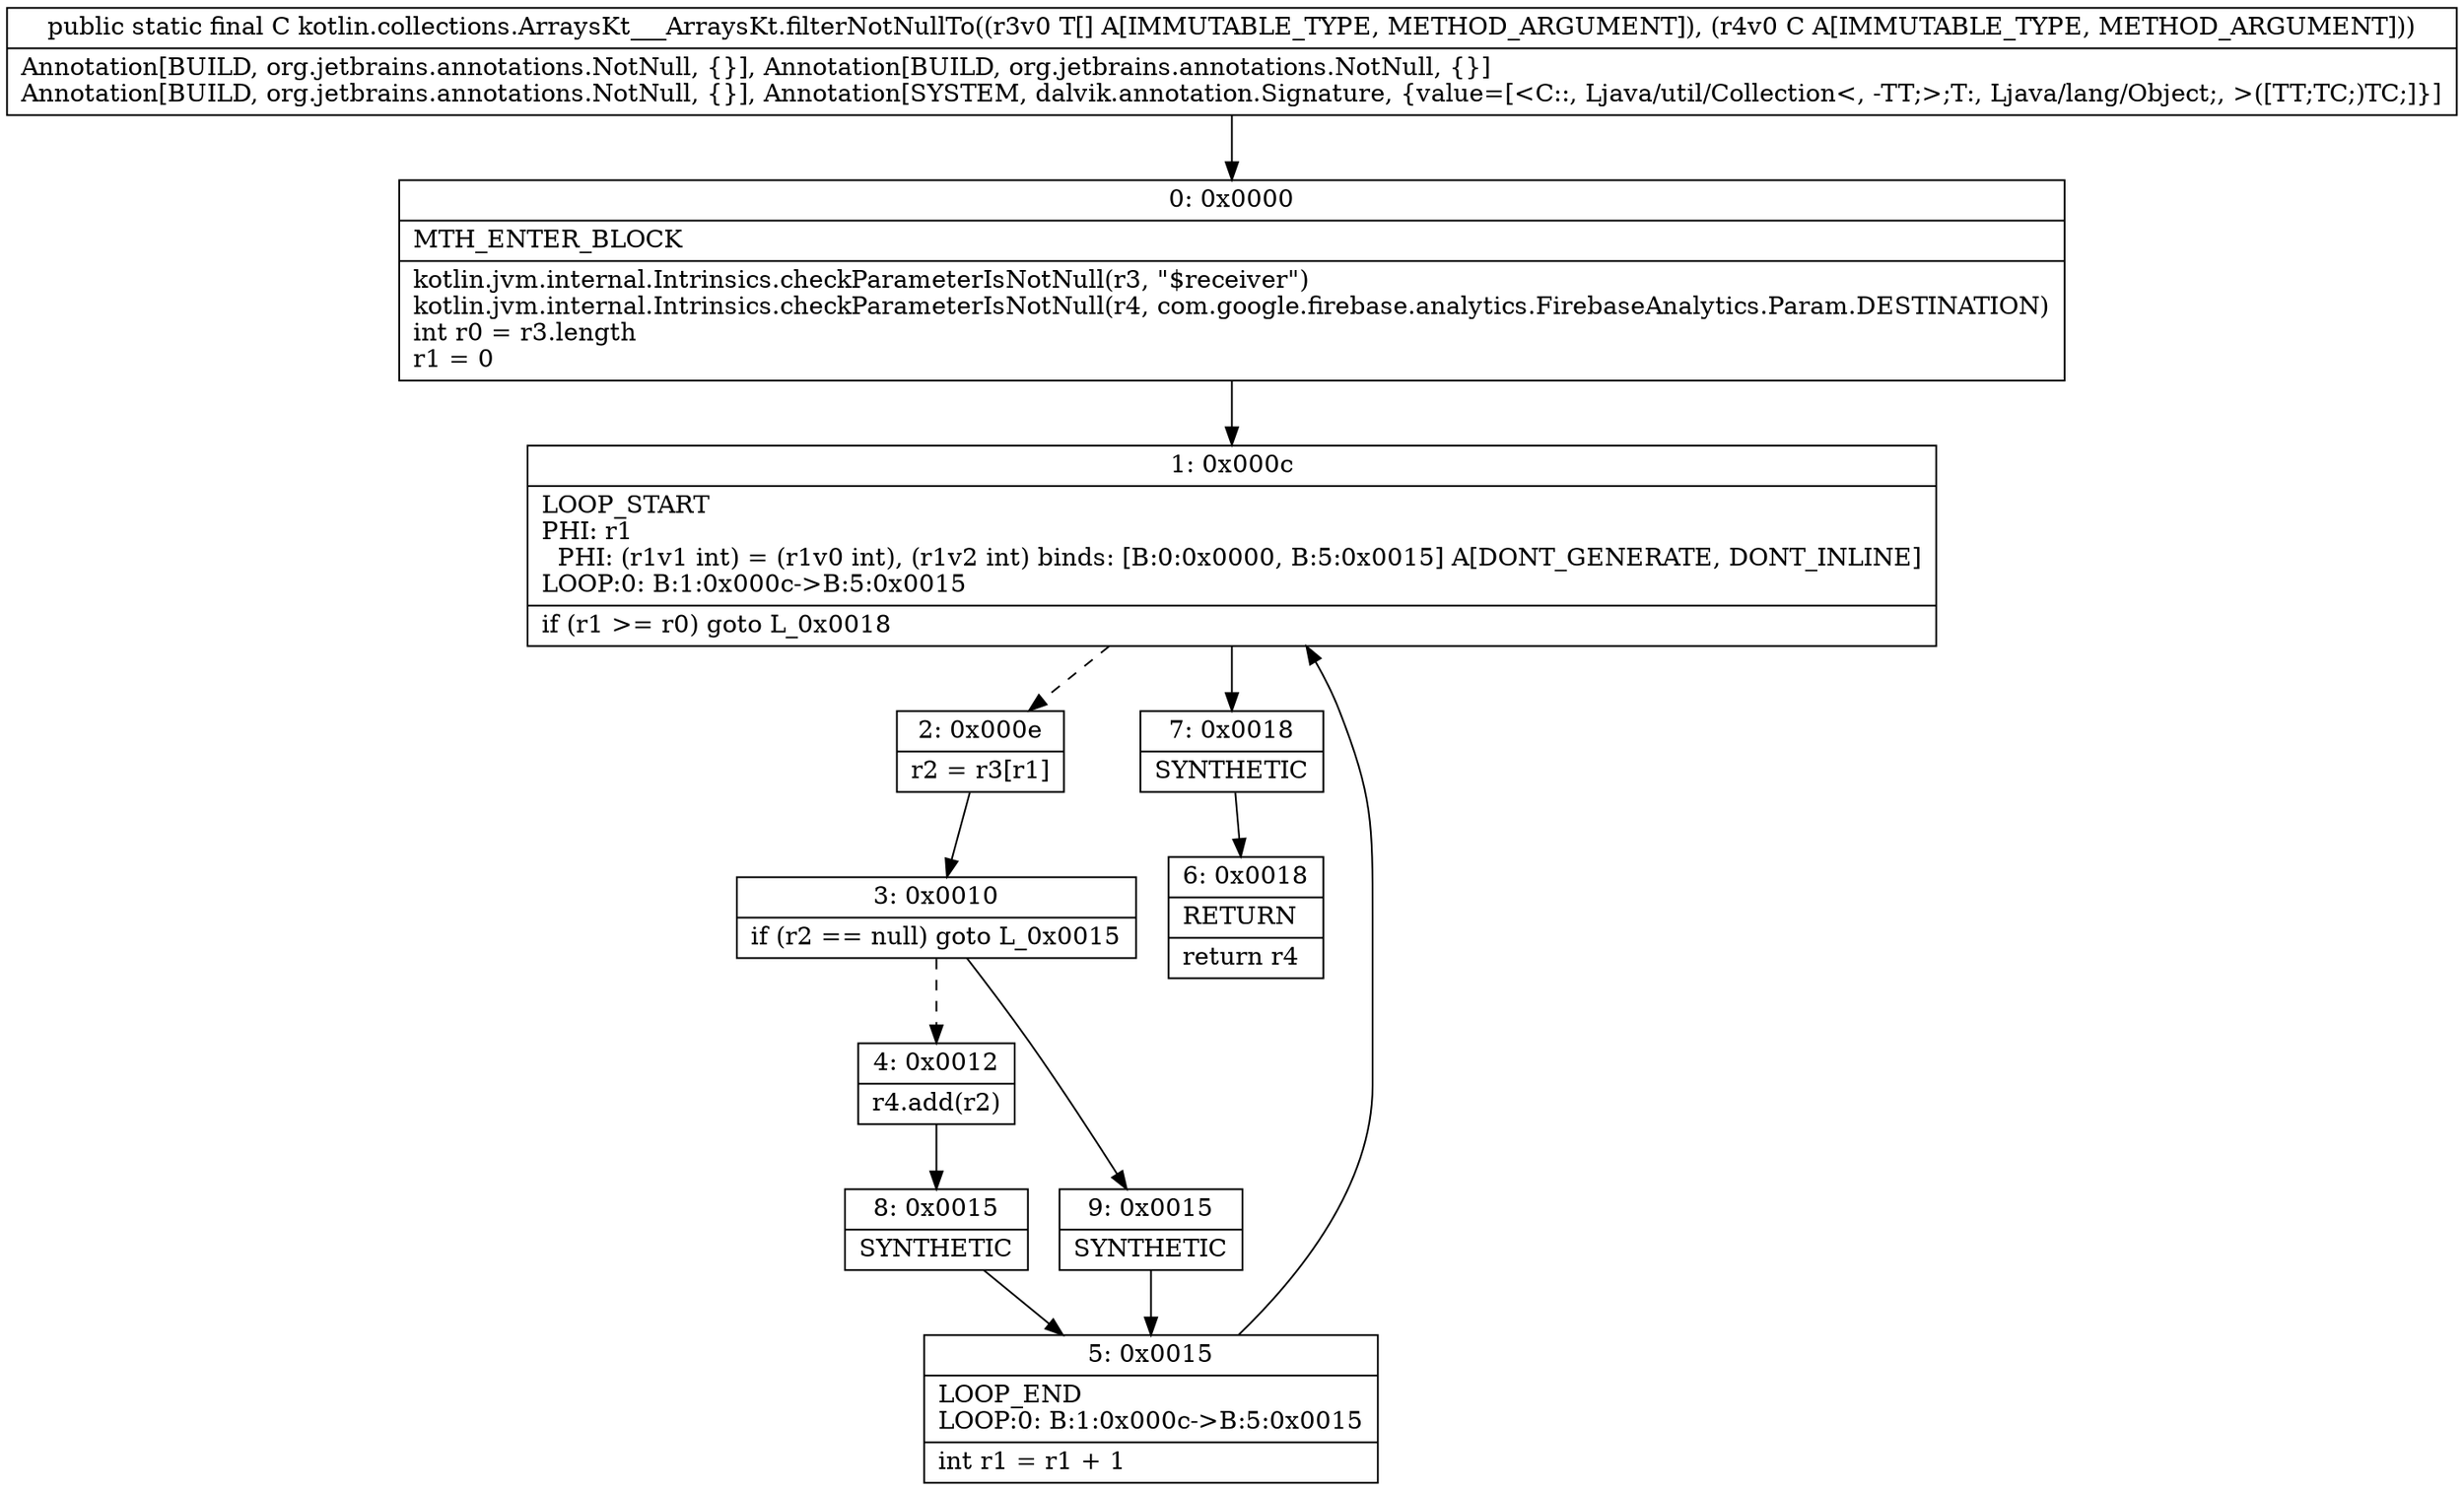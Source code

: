 digraph "CFG forkotlin.collections.ArraysKt___ArraysKt.filterNotNullTo([Ljava\/lang\/Object;Ljava\/util\/Collection;)Ljava\/util\/Collection;" {
Node_0 [shape=record,label="{0\:\ 0x0000|MTH_ENTER_BLOCK\l|kotlin.jvm.internal.Intrinsics.checkParameterIsNotNull(r3, \"$receiver\")\lkotlin.jvm.internal.Intrinsics.checkParameterIsNotNull(r4, com.google.firebase.analytics.FirebaseAnalytics.Param.DESTINATION)\lint r0 = r3.length\lr1 = 0\l}"];
Node_1 [shape=record,label="{1\:\ 0x000c|LOOP_START\lPHI: r1 \l  PHI: (r1v1 int) = (r1v0 int), (r1v2 int) binds: [B:0:0x0000, B:5:0x0015] A[DONT_GENERATE, DONT_INLINE]\lLOOP:0: B:1:0x000c\-\>B:5:0x0015\l|if (r1 \>= r0) goto L_0x0018\l}"];
Node_2 [shape=record,label="{2\:\ 0x000e|r2 = r3[r1]\l}"];
Node_3 [shape=record,label="{3\:\ 0x0010|if (r2 == null) goto L_0x0015\l}"];
Node_4 [shape=record,label="{4\:\ 0x0012|r4.add(r2)\l}"];
Node_5 [shape=record,label="{5\:\ 0x0015|LOOP_END\lLOOP:0: B:1:0x000c\-\>B:5:0x0015\l|int r1 = r1 + 1\l}"];
Node_6 [shape=record,label="{6\:\ 0x0018|RETURN\l|return r4\l}"];
Node_7 [shape=record,label="{7\:\ 0x0018|SYNTHETIC\l}"];
Node_8 [shape=record,label="{8\:\ 0x0015|SYNTHETIC\l}"];
Node_9 [shape=record,label="{9\:\ 0x0015|SYNTHETIC\l}"];
MethodNode[shape=record,label="{public static final C kotlin.collections.ArraysKt___ArraysKt.filterNotNullTo((r3v0 T[] A[IMMUTABLE_TYPE, METHOD_ARGUMENT]), (r4v0 C A[IMMUTABLE_TYPE, METHOD_ARGUMENT]))  | Annotation[BUILD, org.jetbrains.annotations.NotNull, \{\}], Annotation[BUILD, org.jetbrains.annotations.NotNull, \{\}]\lAnnotation[BUILD, org.jetbrains.annotations.NotNull, \{\}], Annotation[SYSTEM, dalvik.annotation.Signature, \{value=[\<C::, Ljava\/util\/Collection\<, \-TT;\>;T:, Ljava\/lang\/Object;, \>([TT;TC;)TC;]\}]\l}"];
MethodNode -> Node_0;
Node_0 -> Node_1;
Node_1 -> Node_2[style=dashed];
Node_1 -> Node_7;
Node_2 -> Node_3;
Node_3 -> Node_4[style=dashed];
Node_3 -> Node_9;
Node_4 -> Node_8;
Node_5 -> Node_1;
Node_7 -> Node_6;
Node_8 -> Node_5;
Node_9 -> Node_5;
}


